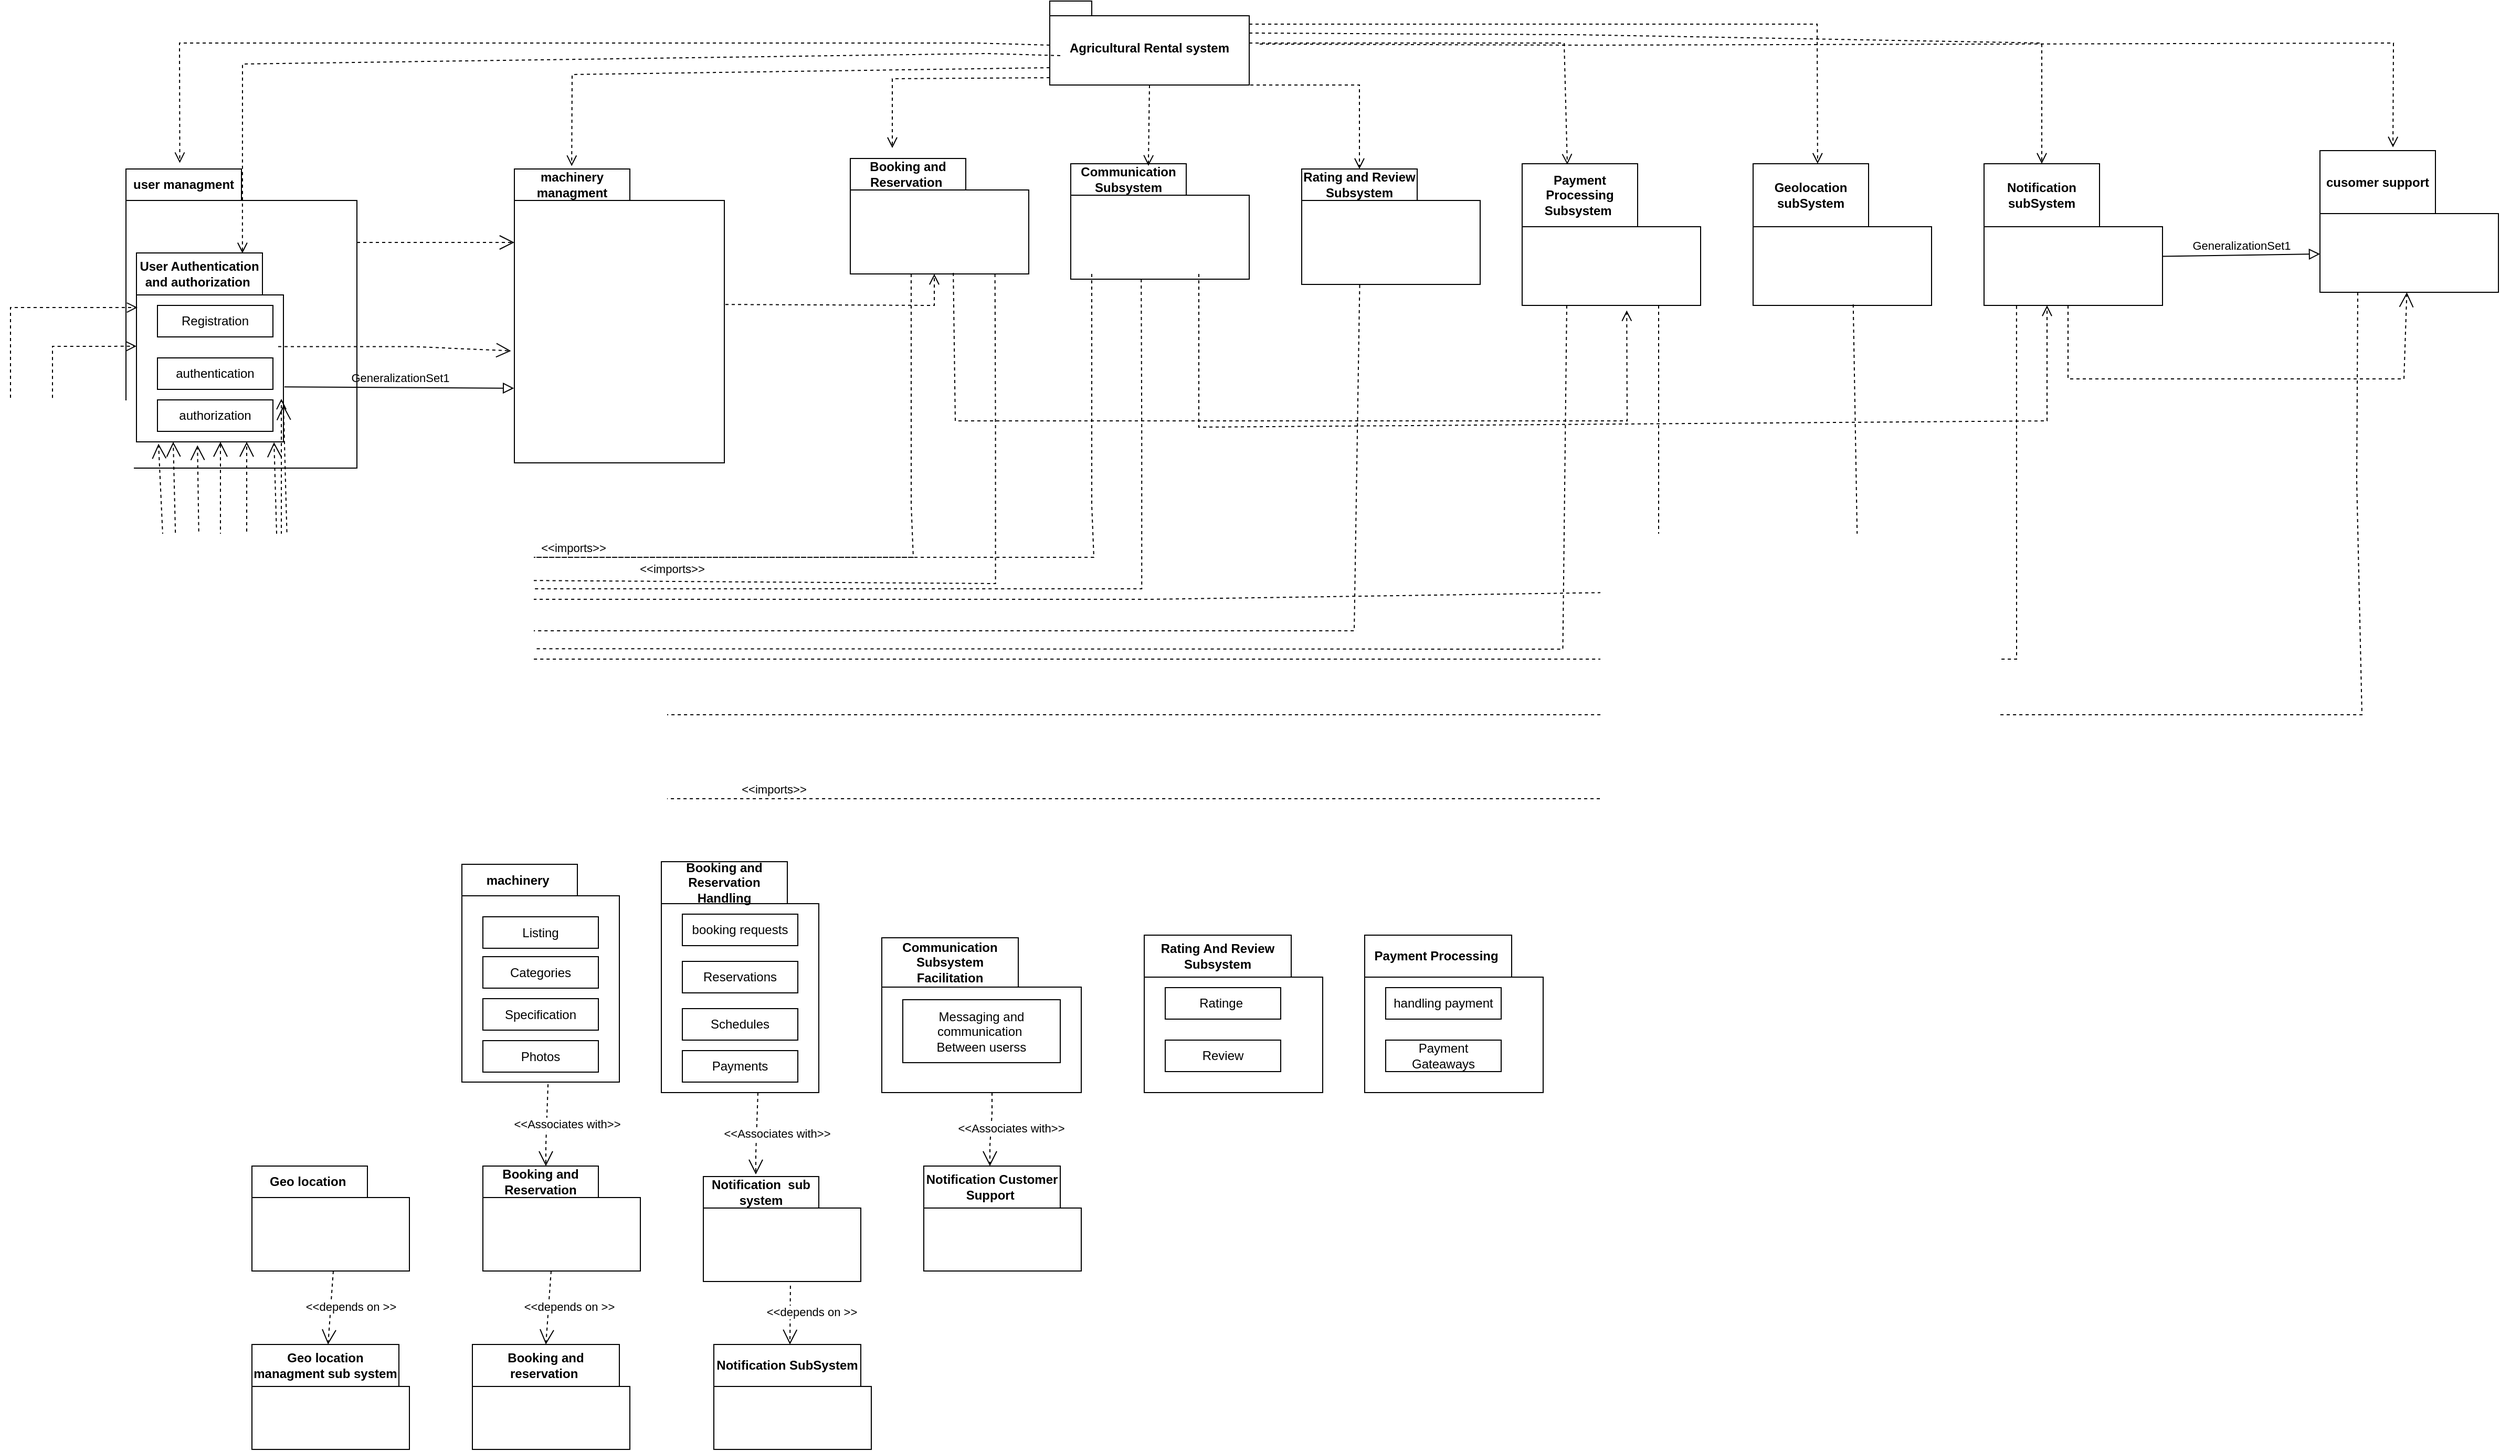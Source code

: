 <mxfile version="22.1.18" type="github">
  <diagram name="Page-1" id="dhdeflD0EHLjseNQf4z6">
    <mxGraphModel dx="3457" dy="1440" grid="1" gridSize="10" guides="1" tooltips="1" connect="1" arrows="1" fold="1" page="1" pageScale="1" pageWidth="850" pageHeight="1100" math="0" shadow="0">
      <root>
        <mxCell id="0" />
        <mxCell id="1" parent="0" />
        <mxCell id="KJN6wBQRvFxrbSm_RT8C-2" value="Booking and Reservation&amp;nbsp;" style="shape=folder;fontStyle=1;tabWidth=110;tabHeight=30;tabPosition=left;html=1;boundedLbl=1;labelInHeader=1;container=1;collapsible=0;recursiveResize=0;whiteSpace=wrap;" parent="1" vertex="1">
          <mxGeometry x="120" y="230" width="170" height="110" as="geometry" />
        </mxCell>
        <mxCell id="KJN6wBQRvFxrbSm_RT8C-4" value="Agricultural Rental system" style="shape=folder;fontStyle=1;spacingTop=10;tabWidth=40;tabHeight=14;tabPosition=left;html=1;whiteSpace=wrap;" parent="1" vertex="1">
          <mxGeometry x="310" y="80" width="190" height="80" as="geometry" />
        </mxCell>
        <mxCell id="KJN6wBQRvFxrbSm_RT8C-5" value="" style="endArrow=open;startArrow=none;endFill=0;startFill=0;endSize=8;html=1;verticalAlign=bottom;dashed=1;labelBackgroundColor=none;rounded=0;exitX=0.058;exitY=1.05;exitDx=0;exitDy=0;exitPerimeter=0;entryX=0.233;entryY=-0.02;entryDx=0;entryDy=0;entryPerimeter=0;" parent="1" target="KJN6wBQRvFxrbSm_RT8C-7" edge="1">
          <mxGeometry x="0.765" y="60" width="160" relative="1" as="geometry">
            <mxPoint x="310" y="122" as="sourcePoint" />
            <mxPoint x="240" y="240" as="targetPoint" />
            <Array as="points">
              <mxPoint x="240" y="120" />
              <mxPoint x="-519" y="120" />
            </Array>
            <mxPoint as="offset" />
          </mxGeometry>
        </mxCell>
        <mxCell id="KJN6wBQRvFxrbSm_RT8C-6" value="" style="endArrow=open;startArrow=none;endFill=0;startFill=0;endSize=8;html=1;verticalAlign=bottom;dashed=1;labelBackgroundColor=none;rounded=0;entryX=0.273;entryY=-0.01;entryDx=0;entryDy=0;entryPerimeter=0;exitX=0;exitY=0;exitDx=0;exitDy=63.5;exitPerimeter=0;" parent="1" source="KJN6wBQRvFxrbSm_RT8C-4" target="KJN6wBQRvFxrbSm_RT8C-9" edge="1">
          <mxGeometry x="0.765" y="60" width="160" relative="1" as="geometry">
            <mxPoint x="320" y="160" as="sourcePoint" />
            <mxPoint x="-40" y="200" as="targetPoint" />
            <Array as="points">
              <mxPoint x="-145" y="150" />
            </Array>
            <mxPoint as="offset" />
          </mxGeometry>
        </mxCell>
        <mxCell id="KJN6wBQRvFxrbSm_RT8C-7" value="user managment" style="shape=folder;fontStyle=1;tabWidth=110;tabHeight=30;tabPosition=left;html=1;boundedLbl=1;labelInHeader=1;container=1;collapsible=0;recursiveResize=0;whiteSpace=wrap;" parent="1" vertex="1">
          <mxGeometry x="-570" y="240" width="220" height="285" as="geometry" />
        </mxCell>
        <mxCell id="KJN6wBQRvFxrbSm_RT8C-27" value="User Authentication and authorization&amp;nbsp;" style="shape=folder;fontStyle=1;tabWidth=120;tabHeight=40;tabPosition=left;html=1;boundedLbl=1;labelInHeader=1;container=1;collapsible=0;recursiveResize=0;whiteSpace=wrap;" parent="KJN6wBQRvFxrbSm_RT8C-7" vertex="1">
          <mxGeometry x="10" y="80" width="140" height="180" as="geometry" />
        </mxCell>
        <mxCell id="KJN6wBQRvFxrbSm_RT8C-28" value="Registration" style="html=1;whiteSpace=wrap;" parent="KJN6wBQRvFxrbSm_RT8C-27" vertex="1">
          <mxGeometry width="110" height="30" relative="1" as="geometry">
            <mxPoint x="20" y="50" as="offset" />
          </mxGeometry>
        </mxCell>
        <mxCell id="KJN6wBQRvFxrbSm_RT8C-49" value="authorization" style="html=1;whiteSpace=wrap;" parent="KJN6wBQRvFxrbSm_RT8C-27" vertex="1">
          <mxGeometry width="110" height="30" relative="1" as="geometry">
            <mxPoint x="20" y="140" as="offset" />
          </mxGeometry>
        </mxCell>
        <mxCell id="Vls8JxGaYo9dqXqO4WZi-1" value="authentication" style="html=1;whiteSpace=wrap;" parent="KJN6wBQRvFxrbSm_RT8C-27" vertex="1">
          <mxGeometry width="110" height="30" relative="1" as="geometry">
            <mxPoint x="20" y="100" as="offset" />
          </mxGeometry>
        </mxCell>
        <mxCell id="Vls8JxGaYo9dqXqO4WZi-41" value="" style="endArrow=open;endSize=12;dashed=1;html=1;rounded=0;entryX=-0.016;entryY=0.619;entryDx=0;entryDy=0;entryPerimeter=0;" parent="KJN6wBQRvFxrbSm_RT8C-7" target="KJN6wBQRvFxrbSm_RT8C-9" edge="1">
          <mxGeometry width="160" relative="1" as="geometry">
            <mxPoint x="145" y="169.29" as="sourcePoint" />
            <mxPoint x="295" y="169.29" as="targetPoint" />
            <Array as="points">
              <mxPoint x="275" y="169.29" />
            </Array>
          </mxGeometry>
        </mxCell>
        <mxCell id="KJN6wBQRvFxrbSm_RT8C-13" value="" style="endArrow=open;startArrow=none;endFill=0;startFill=0;endSize=8;html=1;verticalAlign=bottom;dashed=1;labelBackgroundColor=none;rounded=0;exitX=0;exitY=0.913;exitDx=0;exitDy=0;exitPerimeter=0;" parent="1" source="KJN6wBQRvFxrbSm_RT8C-4" edge="1">
          <mxGeometry x="0.765" y="60" width="160" relative="1" as="geometry">
            <mxPoint x="320" y="154" as="sourcePoint" />
            <mxPoint x="160" y="220" as="targetPoint" />
            <Array as="points">
              <mxPoint x="160" y="154" />
            </Array>
            <mxPoint as="offset" />
          </mxGeometry>
        </mxCell>
        <mxCell id="KJN6wBQRvFxrbSm_RT8C-17" value="Communication Subsystem" style="shape=folder;fontStyle=1;tabWidth=110;tabHeight=30;tabPosition=left;html=1;boundedLbl=1;labelInHeader=1;container=1;collapsible=0;recursiveResize=0;whiteSpace=wrap;" parent="1" vertex="1">
          <mxGeometry x="330" y="235" width="170" height="110" as="geometry" />
        </mxCell>
        <mxCell id="KJN6wBQRvFxrbSm_RT8C-19" value="" style="endArrow=open;startArrow=none;endFill=0;startFill=0;endSize=8;html=1;verticalAlign=bottom;dashed=1;labelBackgroundColor=none;rounded=0;exitX=0.5;exitY=1;exitDx=0;exitDy=0;exitPerimeter=0;entryX=0.435;entryY=0.018;entryDx=0;entryDy=0;entryPerimeter=0;" parent="1" source="KJN6wBQRvFxrbSm_RT8C-4" target="KJN6wBQRvFxrbSm_RT8C-17" edge="1">
          <mxGeometry x="0.765" y="60" width="160" relative="1" as="geometry">
            <mxPoint x="450" y="173" as="sourcePoint" />
            <mxPoint x="300" y="240" as="targetPoint" />
            <Array as="points" />
            <mxPoint as="offset" />
          </mxGeometry>
        </mxCell>
        <mxCell id="KJN6wBQRvFxrbSm_RT8C-20" value="Rating and Review Subsystem" style="shape=folder;fontStyle=1;tabWidth=110;tabHeight=30;tabPosition=left;html=1;boundedLbl=1;labelInHeader=1;container=1;collapsible=0;recursiveResize=0;whiteSpace=wrap;" parent="1" vertex="1">
          <mxGeometry x="550" y="240" width="170" height="110" as="geometry" />
        </mxCell>
        <mxCell id="KJN6wBQRvFxrbSm_RT8C-22" value="" style="endArrow=open;startArrow=none;endFill=0;startFill=0;endSize=8;html=1;verticalAlign=bottom;dashed=1;labelBackgroundColor=none;rounded=0;exitX=0.5;exitY=1;exitDx=0;exitDy=0;exitPerimeter=0;entryX=0;entryY=0;entryDx=55;entryDy=0;entryPerimeter=0;" parent="1" target="KJN6wBQRvFxrbSm_RT8C-20" edge="1">
          <mxGeometry x="0.765" y="60" width="160" relative="1" as="geometry">
            <mxPoint x="441" y="160" as="sourcePoint" />
            <mxPoint x="440" y="237" as="targetPoint" />
            <Array as="points">
              <mxPoint x="605" y="160" />
            </Array>
            <mxPoint as="offset" />
          </mxGeometry>
        </mxCell>
        <mxCell id="KJN6wBQRvFxrbSm_RT8C-23" value="Payment Processing Subsystem&amp;nbsp;" style="shape=folder;fontStyle=1;tabWidth=110;tabHeight=60;tabPosition=left;html=1;boundedLbl=1;labelInHeader=1;container=1;collapsible=0;recursiveResize=0;whiteSpace=wrap;" parent="1" vertex="1">
          <mxGeometry x="760" y="235" width="170" height="135" as="geometry" />
        </mxCell>
        <mxCell id="KJN6wBQRvFxrbSm_RT8C-26" value="" style="endArrow=open;startArrow=none;endFill=0;startFill=0;endSize=8;html=1;verticalAlign=bottom;dashed=1;labelBackgroundColor=none;rounded=0;exitX=0.5;exitY=1;exitDx=0;exitDy=0;exitPerimeter=0;entryX=0.253;entryY=0.006;entryDx=0;entryDy=0;entryPerimeter=0;" parent="1" target="KJN6wBQRvFxrbSm_RT8C-23" edge="1">
          <mxGeometry x="0.765" y="60" width="160" relative="1" as="geometry">
            <mxPoint x="500" y="120" as="sourcePoint" />
            <mxPoint x="664" y="200" as="targetPoint" />
            <Array as="points">
              <mxPoint x="800" y="120" />
            </Array>
            <mxPoint as="offset" />
          </mxGeometry>
        </mxCell>
        <mxCell id="KJN6wBQRvFxrbSm_RT8C-32" value="Communication Subsystem Facilitation" style="shape=folder;fontStyle=1;tabWidth=130;tabHeight=47;tabPosition=left;html=1;boundedLbl=1;labelInHeader=1;container=1;collapsible=0;recursiveResize=0;whiteSpace=wrap;" parent="1" vertex="1">
          <mxGeometry x="150" y="972.5" width="190" height="147.5" as="geometry" />
        </mxCell>
        <mxCell id="KJN6wBQRvFxrbSm_RT8C-33" value="Messaging and communication&amp;nbsp;&lt;br&gt;Between userss" style="html=1;whiteSpace=wrap;" parent="KJN6wBQRvFxrbSm_RT8C-32" vertex="1">
          <mxGeometry width="150" height="60" relative="1" as="geometry">
            <mxPoint x="20" y="59" as="offset" />
          </mxGeometry>
        </mxCell>
        <mxCell id="KJN6wBQRvFxrbSm_RT8C-35" value="Booking and Reservation Handling" style="shape=folder;fontStyle=1;tabWidth=120;tabHeight=40;tabPosition=left;html=1;boundedLbl=1;labelInHeader=1;container=1;collapsible=0;recursiveResize=0;whiteSpace=wrap;" parent="1" vertex="1">
          <mxGeometry x="-60" y="900" width="150" height="220" as="geometry" />
        </mxCell>
        <mxCell id="KJN6wBQRvFxrbSm_RT8C-36" value="booking requests" style="html=1;whiteSpace=wrap;" parent="KJN6wBQRvFxrbSm_RT8C-35" vertex="1">
          <mxGeometry width="110" height="30" relative="1" as="geometry">
            <mxPoint x="20" y="50" as="offset" />
          </mxGeometry>
        </mxCell>
        <mxCell id="KJN6wBQRvFxrbSm_RT8C-50" value="Reservations" style="html=1;whiteSpace=wrap;" parent="KJN6wBQRvFxrbSm_RT8C-35" vertex="1">
          <mxGeometry width="110" height="30" relative="1" as="geometry">
            <mxPoint x="20" y="95" as="offset" />
          </mxGeometry>
        </mxCell>
        <mxCell id="KJN6wBQRvFxrbSm_RT8C-51" value="Schedules" style="html=1;whiteSpace=wrap;" parent="KJN6wBQRvFxrbSm_RT8C-35" vertex="1">
          <mxGeometry width="110" height="30" relative="1" as="geometry">
            <mxPoint x="20" y="140" as="offset" />
          </mxGeometry>
        </mxCell>
        <mxCell id="KJN6wBQRvFxrbSm_RT8C-53" value="Payments" style="html=1;whiteSpace=wrap;" parent="KJN6wBQRvFxrbSm_RT8C-35" vertex="1">
          <mxGeometry width="110" height="30" relative="1" as="geometry">
            <mxPoint x="20" y="180" as="offset" />
          </mxGeometry>
        </mxCell>
        <mxCell id="KJN6wBQRvFxrbSm_RT8C-37" value="Rating And Review Subsystem" style="shape=folder;fontStyle=1;tabWidth=140;tabHeight=40;tabPosition=left;html=1;boundedLbl=1;labelInHeader=1;container=1;collapsible=0;recursiveResize=0;whiteSpace=wrap;" parent="1" vertex="1">
          <mxGeometry x="400" y="970" width="170" height="150" as="geometry" />
        </mxCell>
        <mxCell id="KJN6wBQRvFxrbSm_RT8C-38" value="Ratinge&amp;nbsp;" style="html=1;whiteSpace=wrap;" parent="KJN6wBQRvFxrbSm_RT8C-37" vertex="1">
          <mxGeometry width="110" height="30" relative="1" as="geometry">
            <mxPoint x="20" y="50" as="offset" />
          </mxGeometry>
        </mxCell>
        <mxCell id="Vls8JxGaYo9dqXqO4WZi-3" value="Review&lt;br&gt;" style="html=1;whiteSpace=wrap;" parent="KJN6wBQRvFxrbSm_RT8C-37" vertex="1">
          <mxGeometry width="110" height="30" relative="1" as="geometry">
            <mxPoint x="20" y="100" as="offset" />
          </mxGeometry>
        </mxCell>
        <mxCell id="KJN6wBQRvFxrbSm_RT8C-40" value="machinery&amp;nbsp;" style="shape=folder;fontStyle=1;tabWidth=110;tabHeight=30;tabPosition=left;html=1;boundedLbl=1;labelInHeader=1;container=1;collapsible=0;recursiveResize=0;whiteSpace=wrap;" parent="1" vertex="1">
          <mxGeometry x="-250" y="902.5" width="150" height="207.5" as="geometry" />
        </mxCell>
        <mxCell id="KJN6wBQRvFxrbSm_RT8C-41" value=" Listing" style="html=1;whiteSpace=wrap;" parent="KJN6wBQRvFxrbSm_RT8C-40" vertex="1">
          <mxGeometry width="110" height="30" relative="1" as="geometry">
            <mxPoint x="20" y="50" as="offset" />
          </mxGeometry>
        </mxCell>
        <mxCell id="KJN6wBQRvFxrbSm_RT8C-46" value=" Categories" style="html=1;whiteSpace=wrap;" parent="KJN6wBQRvFxrbSm_RT8C-40" vertex="1">
          <mxGeometry width="110" height="30" relative="1" as="geometry">
            <mxPoint x="20" y="88" as="offset" />
          </mxGeometry>
        </mxCell>
        <mxCell id="KJN6wBQRvFxrbSm_RT8C-47" value=" Specification" style="html=1;whiteSpace=wrap;" parent="KJN6wBQRvFxrbSm_RT8C-40" vertex="1">
          <mxGeometry width="110" height="30" relative="1" as="geometry">
            <mxPoint x="20" y="128" as="offset" />
          </mxGeometry>
        </mxCell>
        <mxCell id="KJN6wBQRvFxrbSm_RT8C-48" value="Photos" style="html=1;whiteSpace=wrap;" parent="KJN6wBQRvFxrbSm_RT8C-40" vertex="1">
          <mxGeometry width="110" height="30" relative="1" as="geometry">
            <mxPoint x="20" y="168" as="offset" />
          </mxGeometry>
        </mxCell>
        <mxCell id="KJN6wBQRvFxrbSm_RT8C-44" value="" style="edgeStyle=none;html=1;endArrow=open;endSize=12;dashed=1;verticalAlign=bottom;rounded=0;entryX=0.936;entryY=1.002;entryDx=0;entryDy=0;entryPerimeter=0;" parent="1" target="KJN6wBQRvFxrbSm_RT8C-27" edge="1">
          <mxGeometry x="0.011" y="40" width="160" relative="1" as="geometry">
            <mxPoint x="397.12" y="345" as="sourcePoint" />
            <mxPoint x="-425.0" y="480.38" as="targetPoint" />
            <Array as="points">
              <mxPoint x="397.62" y="490" />
              <mxPoint x="397.62" y="640" />
              <mxPoint x="-425" y="640" />
            </Array>
            <mxPoint as="offset" />
          </mxGeometry>
        </mxCell>
        <mxCell id="Vls8JxGaYo9dqXqO4WZi-5" value="Payment Processing&amp;nbsp;" style="shape=folder;fontStyle=1;tabWidth=140;tabHeight=40;tabPosition=left;html=1;boundedLbl=1;labelInHeader=1;container=1;collapsible=0;recursiveResize=0;whiteSpace=wrap;" parent="1" vertex="1">
          <mxGeometry x="610" y="970" width="170" height="150" as="geometry" />
        </mxCell>
        <mxCell id="Vls8JxGaYo9dqXqO4WZi-6" value="handling payment" style="html=1;whiteSpace=wrap;" parent="Vls8JxGaYo9dqXqO4WZi-5" vertex="1">
          <mxGeometry width="110" height="30" relative="1" as="geometry">
            <mxPoint x="20" y="50" as="offset" />
          </mxGeometry>
        </mxCell>
        <mxCell id="Vls8JxGaYo9dqXqO4WZi-7" value="Payment Gateaways" style="html=1;whiteSpace=wrap;" parent="Vls8JxGaYo9dqXqO4WZi-5" vertex="1">
          <mxGeometry width="110" height="30" relative="1" as="geometry">
            <mxPoint x="20" y="100" as="offset" />
          </mxGeometry>
        </mxCell>
        <mxCell id="Vls8JxGaYo9dqXqO4WZi-11" value="Geo location&amp;nbsp;" style="shape=folder;fontStyle=1;tabWidth=110;tabHeight=30;tabPosition=left;html=1;boundedLbl=1;labelInHeader=1;container=1;collapsible=0;recursiveResize=0;whiteSpace=wrap;" parent="1" vertex="1">
          <mxGeometry x="-450" y="1190" width="150" height="100" as="geometry" />
        </mxCell>
        <mxCell id="Vls8JxGaYo9dqXqO4WZi-12" value="&amp;lt;&amp;lt;Associates with&amp;gt;&amp;gt;" style="edgeStyle=none;html=1;endArrow=open;endSize=12;dashed=1;verticalAlign=bottom;rounded=0;exitX=0.547;exitY=1.01;exitDx=0;exitDy=0;exitPerimeter=0;" parent="1" source="KJN6wBQRvFxrbSm_RT8C-40" edge="1">
          <mxGeometry x="0.199" y="20" width="160" relative="1" as="geometry">
            <mxPoint x="-165" y="1120" as="sourcePoint" />
            <mxPoint x="-170" y="1190" as="targetPoint" />
            <Array as="points">
              <mxPoint x="-170" y="1170" />
              <mxPoint x="-170" y="1190" />
            </Array>
            <mxPoint as="offset" />
          </mxGeometry>
        </mxCell>
        <mxCell id="Vls8JxGaYo9dqXqO4WZi-13" value="Booking and Reservation" style="shape=folder;fontStyle=1;tabWidth=110;tabHeight=30;tabPosition=left;html=1;boundedLbl=1;labelInHeader=1;container=1;collapsible=0;recursiveResize=0;whiteSpace=wrap;" parent="1" vertex="1">
          <mxGeometry x="-230" y="1190" width="150" height="100" as="geometry" />
        </mxCell>
        <mxCell id="Vls8JxGaYo9dqXqO4WZi-14" value="&amp;lt;&amp;lt;Associates with&amp;gt;&amp;gt;" style="edgeStyle=none;html=1;endArrow=open;endSize=12;dashed=1;verticalAlign=bottom;rounded=0;exitX=0.547;exitY=1.01;exitDx=0;exitDy=0;exitPerimeter=0;" parent="1" edge="1">
          <mxGeometry x="0.199" y="20" width="160" relative="1" as="geometry">
            <mxPoint x="32" y="1120" as="sourcePoint" />
            <mxPoint x="30" y="1198" as="targetPoint" />
            <Array as="points">
              <mxPoint x="30" y="1178" />
              <mxPoint x="30" y="1198" />
            </Array>
            <mxPoint as="offset" />
          </mxGeometry>
        </mxCell>
        <mxCell id="Vls8JxGaYo9dqXqO4WZi-15" value="Notification&amp;nbsp; sub system" style="shape=folder;fontStyle=1;tabWidth=110;tabHeight=30;tabPosition=left;html=1;boundedLbl=1;labelInHeader=1;container=1;collapsible=0;recursiveResize=0;whiteSpace=wrap;" parent="1" vertex="1">
          <mxGeometry x="-20" y="1200" width="150" height="100" as="geometry" />
        </mxCell>
        <mxCell id="Vls8JxGaYo9dqXqO4WZi-16" value="&amp;lt;&amp;lt;Associates with&amp;gt;&amp;gt;" style="edgeStyle=none;html=1;endArrow=open;endSize=12;dashed=1;verticalAlign=bottom;rounded=0;" parent="1" edge="1">
          <mxGeometry x="0.199" y="20" width="160" relative="1" as="geometry">
            <mxPoint x="255" y="1120" as="sourcePoint" />
            <mxPoint x="253" y="1190" as="targetPoint" />
            <Array as="points">
              <mxPoint x="255" y="1140" />
              <mxPoint x="253" y="1170" />
              <mxPoint x="253" y="1190" />
            </Array>
            <mxPoint as="offset" />
          </mxGeometry>
        </mxCell>
        <mxCell id="Vls8JxGaYo9dqXqO4WZi-17" value="Notification Customer Support&amp;nbsp;" style="shape=folder;fontStyle=1;tabWidth=130;tabHeight=40;tabPosition=left;html=1;boundedLbl=1;labelInHeader=1;container=1;collapsible=0;recursiveResize=0;whiteSpace=wrap;" parent="1" vertex="1">
          <mxGeometry x="190" y="1190" width="150" height="100" as="geometry" />
        </mxCell>
        <mxCell id="Vls8JxGaYo9dqXqO4WZi-18" value="&amp;lt;&amp;lt;depends on &amp;gt;&amp;gt;" style="edgeStyle=none;html=1;endArrow=open;endSize=12;dashed=1;verticalAlign=bottom;rounded=0;exitX=0.5;exitY=1;exitDx=0;exitDy=0;exitPerimeter=0;" parent="1" edge="1">
          <mxGeometry x="0.199" y="20" width="160" relative="1" as="geometry">
            <mxPoint x="-372.5" y="1290" as="sourcePoint" />
            <mxPoint x="-377.5" y="1360" as="targetPoint" />
            <Array as="points">
              <mxPoint x="-377.5" y="1360" />
            </Array>
            <mxPoint as="offset" />
          </mxGeometry>
        </mxCell>
        <mxCell id="Vls8JxGaYo9dqXqO4WZi-19" value="Geo location managment sub system" style="shape=folder;fontStyle=1;tabWidth=140;tabHeight=40;tabPosition=left;html=1;boundedLbl=1;labelInHeader=1;container=1;collapsible=0;recursiveResize=0;whiteSpace=wrap;" parent="1" vertex="1">
          <mxGeometry x="-450" y="1360" width="150" height="100" as="geometry" />
        </mxCell>
        <mxCell id="Vls8JxGaYo9dqXqO4WZi-20" value="&amp;lt;&amp;lt;depends on &amp;gt;&amp;gt;" style="edgeStyle=none;html=1;endArrow=open;endSize=12;dashed=1;verticalAlign=bottom;rounded=0;exitX=0.5;exitY=1;exitDx=0;exitDy=0;exitPerimeter=0;" parent="1" edge="1">
          <mxGeometry x="0.199" y="20" width="160" relative="1" as="geometry">
            <mxPoint x="-165" y="1290" as="sourcePoint" />
            <mxPoint x="-170" y="1360" as="targetPoint" />
            <Array as="points">
              <mxPoint x="-170" y="1360" />
            </Array>
            <mxPoint as="offset" />
          </mxGeometry>
        </mxCell>
        <mxCell id="Vls8JxGaYo9dqXqO4WZi-21" value="Booking and reservation&amp;nbsp;" style="shape=folder;fontStyle=1;tabWidth=140;tabHeight=40;tabPosition=left;html=1;boundedLbl=1;labelInHeader=1;container=1;collapsible=0;recursiveResize=0;whiteSpace=wrap;" parent="1" vertex="1">
          <mxGeometry x="-240" y="1360" width="150" height="100" as="geometry" />
        </mxCell>
        <mxCell id="Vls8JxGaYo9dqXqO4WZi-22" value="&amp;lt;&amp;lt;depends on &amp;gt;&amp;gt;" style="edgeStyle=none;html=1;endArrow=open;endSize=12;dashed=1;verticalAlign=bottom;rounded=0;exitX=0.553;exitY=1.04;exitDx=0;exitDy=0;exitPerimeter=0;" parent="1" source="Vls8JxGaYo9dqXqO4WZi-15" edge="1">
          <mxGeometry x="0.199" y="20" width="160" relative="1" as="geometry">
            <mxPoint x="67.5" y="1290" as="sourcePoint" />
            <mxPoint x="62.5" y="1360" as="targetPoint" />
            <Array as="points">
              <mxPoint x="62.5" y="1360" />
            </Array>
            <mxPoint as="offset" />
          </mxGeometry>
        </mxCell>
        <mxCell id="Vls8JxGaYo9dqXqO4WZi-23" value="Notification SubSystem" style="shape=folder;fontStyle=1;tabWidth=140;tabHeight=40;tabPosition=left;html=1;boundedLbl=1;labelInHeader=1;container=1;collapsible=0;recursiveResize=0;whiteSpace=wrap;" parent="1" vertex="1">
          <mxGeometry x="-10" y="1360" width="150" height="100" as="geometry" />
        </mxCell>
        <mxCell id="Vls8JxGaYo9dqXqO4WZi-24" value="Geolocation subSystem" style="shape=folder;fontStyle=1;tabWidth=110;tabHeight=60;tabPosition=left;html=1;boundedLbl=1;labelInHeader=1;container=1;collapsible=0;recursiveResize=0;whiteSpace=wrap;" parent="1" vertex="1">
          <mxGeometry x="980" y="235" width="170" height="135" as="geometry" />
        </mxCell>
        <mxCell id="Vls8JxGaYo9dqXqO4WZi-25" value="" style="endArrow=open;startArrow=none;endFill=0;startFill=0;endSize=8;html=1;verticalAlign=bottom;dashed=1;labelBackgroundColor=none;rounded=0;exitX=0.5;exitY=1;exitDx=0;exitDy=0;exitPerimeter=0;entryX=0.382;entryY=-0.015;entryDx=0;entryDy=0;entryPerimeter=0;" parent="1" edge="1">
          <mxGeometry x="0.765" y="60" width="160" relative="1" as="geometry">
            <mxPoint x="500" y="102.03" as="sourcePoint" />
            <mxPoint x="1041.44" y="235.005" as="targetPoint" />
            <Array as="points">
              <mxPoint x="800" y="102.03" />
              <mxPoint x="1041" y="102" />
            </Array>
            <mxPoint as="offset" />
          </mxGeometry>
        </mxCell>
        <mxCell id="Vls8JxGaYo9dqXqO4WZi-26" value="Notification subSystem" style="shape=folder;fontStyle=1;tabWidth=110;tabHeight=60;tabPosition=left;html=1;boundedLbl=1;labelInHeader=1;container=1;collapsible=0;recursiveResize=0;whiteSpace=wrap;" parent="1" vertex="1">
          <mxGeometry x="1200" y="235" width="170" height="135" as="geometry" />
        </mxCell>
        <mxCell id="Vls8JxGaYo9dqXqO4WZi-27" value="" style="endArrow=open;startArrow=none;endFill=0;startFill=0;endSize=8;html=1;verticalAlign=bottom;dashed=1;labelBackgroundColor=none;rounded=0;exitX=0;exitY=0;exitDx=190;exitDy=30.5;exitPerimeter=0;entryX=0;entryY=0;entryDx=55;entryDy=0;entryPerimeter=0;" parent="1" source="KJN6wBQRvFxrbSm_RT8C-4" target="Vls8JxGaYo9dqXqO4WZi-26" edge="1">
          <mxGeometry x="0.765" y="60" width="160" relative="1" as="geometry">
            <mxPoint x="510" y="112.03" as="sourcePoint" />
            <mxPoint x="1051.44" y="245.005" as="targetPoint" />
            <Array as="points">
              <mxPoint x="810" y="112.03" />
              <mxPoint x="1255" y="120" />
            </Array>
            <mxPoint as="offset" />
          </mxGeometry>
        </mxCell>
        <mxCell id="Vls8JxGaYo9dqXqO4WZi-28" value="" style="endArrow=open;startArrow=none;endFill=0;startFill=0;endSize=8;html=1;verticalAlign=bottom;dashed=1;labelBackgroundColor=none;rounded=0;exitX=0.058;exitY=1.05;exitDx=0;exitDy=0;exitPerimeter=0;entryX=0.721;entryY=0.002;entryDx=0;entryDy=0;entryPerimeter=0;" parent="1" target="KJN6wBQRvFxrbSm_RT8C-27" edge="1">
          <mxGeometry x="0.765" y="60" width="160" relative="1" as="geometry">
            <mxPoint x="320" y="132" as="sourcePoint" />
            <mxPoint x="-235" y="248" as="targetPoint" />
            <Array as="points">
              <mxPoint x="250" y="130" />
              <mxPoint x="-459" y="140" />
            </Array>
            <mxPoint as="offset" />
          </mxGeometry>
        </mxCell>
        <mxCell id="KJN6wBQRvFxrbSm_RT8C-9" value="machinery managment" style="shape=folder;fontStyle=1;tabWidth=110;tabHeight=30;tabPosition=left;html=1;boundedLbl=1;labelInHeader=1;container=1;collapsible=0;recursiveResize=0;whiteSpace=wrap;" parent="1" vertex="1">
          <mxGeometry x="-200" y="240" width="200" height="280" as="geometry" />
        </mxCell>
        <mxCell id="Vls8JxGaYo9dqXqO4WZi-40" value="" style="endArrow=open;endSize=12;dashed=1;html=1;rounded=0;" parent="1" edge="1">
          <mxGeometry width="160" relative="1" as="geometry">
            <mxPoint x="-350" y="310" as="sourcePoint" />
            <mxPoint x="-200" y="310" as="targetPoint" />
            <Array as="points">
              <mxPoint x="-220" y="310" />
            </Array>
          </mxGeometry>
        </mxCell>
        <mxCell id="Vls8JxGaYo9dqXqO4WZi-51" value="GeneralizationSet1" style="endArrow=block;html=1;rounded=0;align=center;verticalAlign=bottom;endFill=0;labelBackgroundColor=none;endSize=8;entryX=-0.002;entryY=0.746;entryDx=0;entryDy=0;entryPerimeter=0;exitX=1.007;exitY=0.709;exitDx=0;exitDy=0;exitPerimeter=0;" parent="1" source="KJN6wBQRvFxrbSm_RT8C-27" target="KJN6wBQRvFxrbSm_RT8C-9" edge="1">
          <mxGeometry x="0.006" relative="1" as="geometry">
            <mxPoint x="-410" y="450" as="sourcePoint" />
            <mxPoint x="-250" y="450" as="targetPoint" />
            <mxPoint as="offset" />
          </mxGeometry>
        </mxCell>
        <mxCell id="Vls8JxGaYo9dqXqO4WZi-55" value="" style="endArrow=open;startArrow=none;endFill=0;startFill=0;endSize=8;html=1;verticalAlign=bottom;dashed=1;labelBackgroundColor=none;rounded=0;exitX=1.005;exitY=0.461;exitDx=0;exitDy=0;exitPerimeter=0;" parent="1" source="KJN6wBQRvFxrbSm_RT8C-9" edge="1">
          <mxGeometry x="0.167" y="10" width="160" relative="1" as="geometry">
            <mxPoint x="-10" y="370" as="sourcePoint" />
            <mxPoint x="200" y="340" as="targetPoint" />
            <Array as="points">
              <mxPoint x="200" y="370" />
            </Array>
            <mxPoint as="offset" />
          </mxGeometry>
        </mxCell>
        <mxCell id="Vls8JxGaYo9dqXqO4WZi-57" value="cusomer support" style="shape=folder;fontStyle=1;tabWidth=110;tabHeight=60;tabPosition=left;html=1;boundedLbl=1;labelInHeader=1;container=1;collapsible=0;recursiveResize=0;whiteSpace=wrap;" parent="1" vertex="1">
          <mxGeometry x="1520" y="222.5" width="170" height="135" as="geometry" />
        </mxCell>
        <mxCell id="Vls8JxGaYo9dqXqO4WZi-58" value="" style="endArrow=open;startArrow=none;endFill=0;startFill=0;endSize=8;html=1;verticalAlign=bottom;dashed=1;labelBackgroundColor=none;rounded=0;exitX=0;exitY=0;exitDx=190;exitDy=30.5;exitPerimeter=0;entryX=0.409;entryY=-0.023;entryDx=0;entryDy=0;entryPerimeter=0;" parent="1" target="Vls8JxGaYo9dqXqO4WZi-57" edge="1">
          <mxGeometry x="0.765" y="60" width="160" relative="1" as="geometry">
            <mxPoint x="510" y="121" as="sourcePoint" />
            <mxPoint x="1265" y="245" as="targetPoint" />
            <Array as="points">
              <mxPoint x="820" y="122.03" />
              <mxPoint x="1590" y="120" />
            </Array>
            <mxPoint as="offset" />
          </mxGeometry>
        </mxCell>
        <mxCell id="Vls8JxGaYo9dqXqO4WZi-59" value="" style="edgeStyle=none;html=1;endArrow=open;endSize=12;dashed=1;verticalAlign=bottom;rounded=0;exitX=0.5;exitY=1;exitDx=0;exitDy=0;exitPerimeter=0;" parent="1" target="Vls8JxGaYo9dqXqO4WZi-57" edge="1">
          <mxGeometry x="-0.2" y="30" width="160" relative="1" as="geometry">
            <mxPoint x="1280" y="370.0" as="sourcePoint" />
            <mxPoint x="1355" y="525" as="targetPoint" />
            <Array as="points">
              <mxPoint x="1280" y="440" />
              <mxPoint x="1600" y="440" />
            </Array>
            <mxPoint as="offset" />
          </mxGeometry>
        </mxCell>
        <mxCell id="Vls8JxGaYo9dqXqO4WZi-60" value="GeneralizationSet1" style="endArrow=block;html=1;rounded=0;align=center;verticalAlign=bottom;endFill=0;labelBackgroundColor=none;endSize=8;entryX=-0.002;entryY=0.746;entryDx=0;entryDy=0;entryPerimeter=0;exitX=0.997;exitY=0.654;exitDx=0;exitDy=0;exitPerimeter=0;" parent="1" source="Vls8JxGaYo9dqXqO4WZi-26" edge="1">
          <mxGeometry x="0.006" relative="1" as="geometry">
            <mxPoint x="1301" y="320" as="sourcePoint" />
            <mxPoint x="1520" y="321" as="targetPoint" />
            <mxPoint as="offset" />
          </mxGeometry>
        </mxCell>
        <mxCell id="Vls8JxGaYo9dqXqO4WZi-61" value="" style="edgeStyle=none;html=1;endArrow=open;endSize=12;dashed=1;verticalAlign=bottom;rounded=0;exitX=0.325;exitY=1.004;exitDx=0;exitDy=0;exitPerimeter=0;" parent="1" source="KJN6wBQRvFxrbSm_RT8C-20" edge="1">
          <mxGeometry x="0.011" y="40" width="160" relative="1" as="geometry">
            <mxPoint x="407.12" y="355" as="sourcePoint" />
            <mxPoint x="-480" y="500" as="targetPoint" />
            <Array as="points">
              <mxPoint x="600" y="680" />
              <mxPoint x="-480" y="680" />
            </Array>
            <mxPoint as="offset" />
          </mxGeometry>
        </mxCell>
        <mxCell id="Vls8JxGaYo9dqXqO4WZi-62" value="" style="edgeStyle=none;html=1;endArrow=open;endSize=12;dashed=1;verticalAlign=bottom;rounded=0;exitX=0.25;exitY=1;exitDx=0;exitDy=0;exitPerimeter=0;entryX=0.15;entryY=1.01;entryDx=0;entryDy=0;entryPerimeter=0;" parent="1" source="KJN6wBQRvFxrbSm_RT8C-23" target="KJN6wBQRvFxrbSm_RT8C-27" edge="1">
          <mxGeometry x="0.011" y="40" width="160" relative="1" as="geometry">
            <mxPoint x="796.25" y="357.5" as="sourcePoint" />
            <mxPoint x="-288.75" y="507.5" as="targetPoint" />
            <Array as="points">
              <mxPoint x="798.75" y="697.5" />
              <mxPoint x="-530" y="697" />
            </Array>
            <mxPoint as="offset" />
          </mxGeometry>
        </mxCell>
        <mxCell id="Vls8JxGaYo9dqXqO4WZi-63" value="" style="edgeStyle=none;html=1;endArrow=open;endSize=12;dashed=1;verticalAlign=bottom;rounded=0;exitX=0.182;exitY=1.003;exitDx=0;exitDy=0;exitPerimeter=0;entryX=0.25;entryY=1;entryDx=0;entryDy=0;entryPerimeter=0;" parent="1" source="Vls8JxGaYo9dqXqO4WZi-26" target="KJN6wBQRvFxrbSm_RT8C-27" edge="1">
          <mxGeometry x="0.011" y="40" width="160" relative="1" as="geometry">
            <mxPoint x="813" y="380" as="sourcePoint" />
            <mxPoint x="-529" y="512" as="targetPoint" />
            <Array as="points">
              <mxPoint x="1231" y="707" />
              <mxPoint x="-520" y="707" />
            </Array>
            <mxPoint as="offset" />
          </mxGeometry>
        </mxCell>
        <mxCell id="Vls8JxGaYo9dqXqO4WZi-64" value="" style="edgeStyle=none;html=1;endArrow=open;endSize=12;dashed=1;verticalAlign=bottom;rounded=0;entryX=0.415;entryY=1.018;entryDx=0;entryDy=0;entryPerimeter=0;" parent="1" target="KJN6wBQRvFxrbSm_RT8C-27" edge="1">
          <mxGeometry x="0.011" y="40" width="160" relative="1" as="geometry">
            <mxPoint x="257.81" y="340" as="sourcePoint" />
            <mxPoint x="-568.31" y="495" as="targetPoint" />
            <Array as="points">
              <mxPoint x="258.31" y="485" />
              <mxPoint x="258.31" y="635" />
              <mxPoint x="-500" y="630" />
            </Array>
            <mxPoint as="offset" />
          </mxGeometry>
        </mxCell>
        <mxCell id="Vls8JxGaYo9dqXqO4WZi-65" value="" style="edgeStyle=none;html=1;endArrow=open;endSize=12;dashed=1;verticalAlign=bottom;rounded=0;exitX=0.182;exitY=1.003;exitDx=0;exitDy=0;exitPerimeter=0;entryX=0.75;entryY=1;entryDx=0;entryDy=0;entryPerimeter=0;" parent="1" target="KJN6wBQRvFxrbSm_RT8C-27" edge="1">
          <mxGeometry x="0.011" y="40" width="160" relative="1" as="geometry">
            <mxPoint x="1556" y="357.5" as="sourcePoint" />
            <mxPoint x="-200" y="487.5" as="targetPoint" />
            <Array as="points">
              <mxPoint x="1555" y="537.5" />
              <mxPoint x="1560" y="760" />
              <mxPoint x="-455" y="760" />
            </Array>
            <mxPoint as="offset" />
          </mxGeometry>
        </mxCell>
        <mxCell id="Vls8JxGaYo9dqXqO4WZi-66" value="" style="edgeStyle=none;html=1;endArrow=open;endSize=12;dashed=1;verticalAlign=bottom;rounded=0;entryX=0;entryY=0;entryDx=140;entryDy=145;entryPerimeter=0;exitX=0.561;exitY=0.993;exitDx=0;exitDy=0;exitPerimeter=0;" parent="1" source="Vls8JxGaYo9dqXqO4WZi-24" target="KJN6wBQRvFxrbSm_RT8C-27" edge="1">
          <mxGeometry x="0.011" y="40" width="160" relative="1" as="geometry">
            <mxPoint x="407.12" y="355" as="sourcePoint" />
            <mxPoint x="-419" y="510" as="targetPoint" />
            <Array as="points">
              <mxPoint x="1080" y="640" />
              <mxPoint x="407.62" y="650" />
              <mxPoint x="-415" y="650" />
            </Array>
            <mxPoint as="offset" />
          </mxGeometry>
        </mxCell>
        <mxCell id="Vls8JxGaYo9dqXqO4WZi-67" value="" style="endArrow=open;startArrow=none;endFill=0;startFill=0;endSize=8;html=1;verticalAlign=bottom;dashed=1;labelBackgroundColor=none;rounded=0;exitX=0.577;exitY=0.991;exitDx=0;exitDy=0;exitPerimeter=0;entryX=0.586;entryY=1.035;entryDx=0;entryDy=0;entryPerimeter=0;" parent="1" source="KJN6wBQRvFxrbSm_RT8C-2" target="KJN6wBQRvFxrbSm_RT8C-23" edge="1">
          <mxGeometry x="0.167" y="10" width="160" relative="1" as="geometry">
            <mxPoint x="220" y="409" as="sourcePoint" />
            <mxPoint x="419" y="380" as="targetPoint" />
            <Array as="points">
              <mxPoint x="220" y="480" />
              <mxPoint x="860" y="480" />
            </Array>
            <mxPoint as="offset" />
          </mxGeometry>
        </mxCell>
        <mxCell id="Vls8JxGaYo9dqXqO4WZi-68" value="" style="endArrow=open;startArrow=none;endFill=0;startFill=0;endSize=8;html=1;verticalAlign=bottom;dashed=1;labelBackgroundColor=none;rounded=0;" parent="1" edge="1">
          <mxGeometry x="0.167" y="10" width="160" relative="1" as="geometry">
            <mxPoint x="452" y="340" as="sourcePoint" />
            <mxPoint x="1260" y="370" as="targetPoint" />
            <Array as="points">
              <mxPoint x="452" y="486" />
              <mxPoint x="1260" y="480" />
            </Array>
            <mxPoint as="offset" />
          </mxGeometry>
        </mxCell>
        <mxCell id="p3Cz08My5qOfpyEpVm5M-1" value="&amp;lt;&amp;lt;imports&amp;gt;&amp;gt;" style="endArrow=open;startArrow=none;endFill=0;startFill=0;endSize=8;html=1;verticalAlign=bottom;dashed=1;labelBackgroundColor=none;rounded=0;exitX=0.341;exitY=1;exitDx=0;exitDy=0;exitPerimeter=0;entryX=0.986;entryY=0.772;entryDx=0;entryDy=0;entryPerimeter=0;" edge="1" parent="1" source="KJN6wBQRvFxrbSm_RT8C-2" target="KJN6wBQRvFxrbSm_RT8C-27">
          <mxGeometry x="-0.022" y="20" width="160" relative="1" as="geometry">
            <mxPoint x="40" y="450" as="sourcePoint" />
            <mxPoint x="178" y="460" as="targetPoint" />
            <Array as="points">
              <mxPoint x="178" y="560" />
              <mxPoint x="180" y="610" />
              <mxPoint x="-422" y="610" />
            </Array>
            <mxPoint as="offset" />
          </mxGeometry>
        </mxCell>
        <mxCell id="p3Cz08My5qOfpyEpVm5M-2" value="&amp;lt;&amp;lt;imports&amp;gt;&amp;gt;" style="endArrow=open;startArrow=none;endFill=0;startFill=0;endSize=8;html=1;verticalAlign=bottom;dashed=1;labelBackgroundColor=none;rounded=0;exitX=0.341;exitY=1;exitDx=0;exitDy=0;exitPerimeter=0;entryX=0;entryY=0.494;entryDx=0;entryDy=0;entryPerimeter=0;" edge="1" parent="1" target="KJN6wBQRvFxrbSm_RT8C-27">
          <mxGeometry width="160" relative="1" as="geometry">
            <mxPoint x="350" y="340" as="sourcePoint" />
            <mxPoint x="-250" y="459" as="targetPoint" />
            <Array as="points">
              <mxPoint x="350" y="560" />
              <mxPoint x="352" y="610" />
              <mxPoint x="-250" y="610" />
              <mxPoint x="-640" y="600" />
              <mxPoint x="-640" y="409" />
            </Array>
          </mxGeometry>
        </mxCell>
        <mxCell id="p3Cz08My5qOfpyEpVm5M-3" value="&amp;lt;&amp;lt;imports&amp;gt;&amp;gt;" style="endArrow=open;startArrow=none;endFill=0;startFill=0;endSize=8;html=1;verticalAlign=bottom;dashed=1;labelBackgroundColor=none;rounded=0;exitX=0.341;exitY=1;exitDx=0;exitDy=0;exitPerimeter=0;entryX=0.007;entryY=0.289;entryDx=0;entryDy=0;entryPerimeter=0;" edge="1" parent="1" target="KJN6wBQRvFxrbSm_RT8C-27">
          <mxGeometry width="160" relative="1" as="geometry">
            <mxPoint x="890" y="370" as="sourcePoint" />
            <mxPoint x="-270" y="590" as="targetPoint" />
            <Array as="points">
              <mxPoint x="890" y="590" />
              <mxPoint x="892" y="640" />
              <mxPoint x="892" y="840" />
              <mxPoint x="-280" y="840" />
              <mxPoint x="-680" y="840" />
              <mxPoint x="-680" y="372" />
            </Array>
          </mxGeometry>
        </mxCell>
      </root>
    </mxGraphModel>
  </diagram>
</mxfile>
